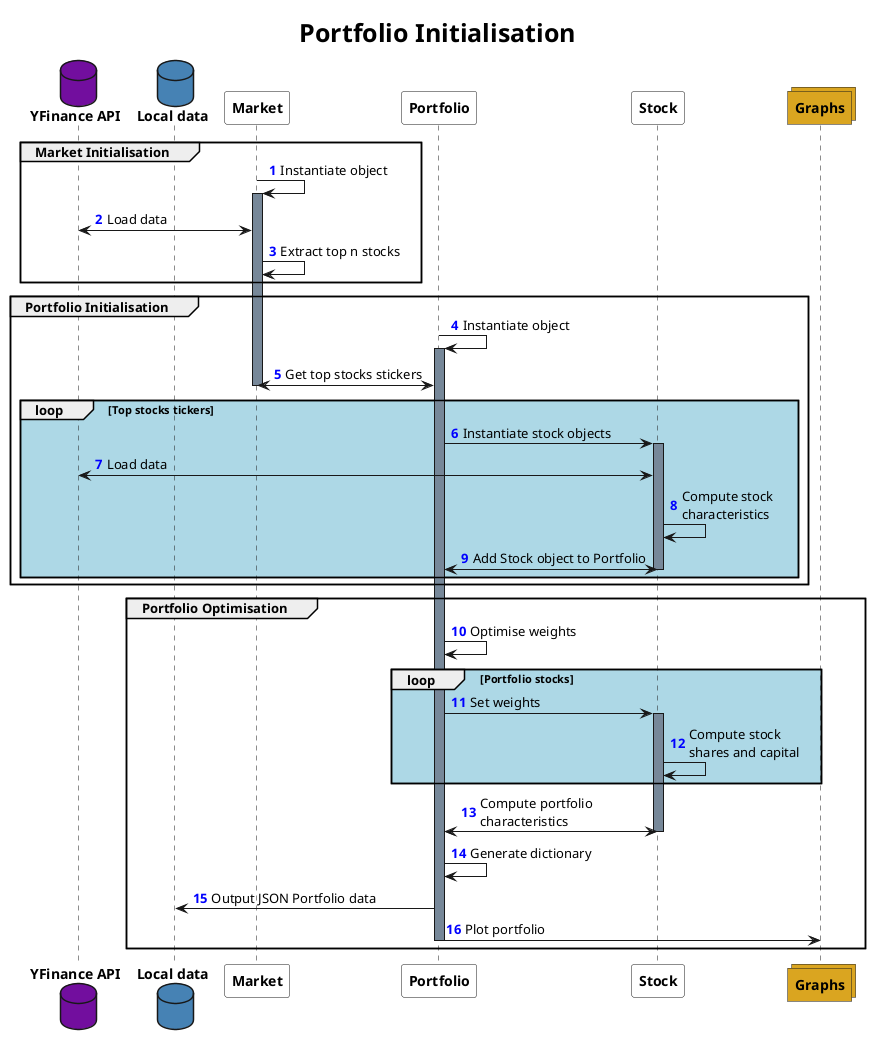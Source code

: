 @startuml

skinparam ParticipantFontStyle bold
skinparam DatabaseFontStyle bold
skinparam CollectionsFontStyle bold
skinparam BackgroundColor White
skinparam TitleFontSize 25
skinparam TitleFontStyle bold
autonumber "<font color=blue><b>"


title Portfolio Initialisation


database "YFinance API" #720E9E
database "Local data" #SteelBlue
participant Market #White
participant Portfolio #White
participant Stock #White
collections Graphs #GoldenRod

group Market Initialisation
Market -> Market: Instantiate object
activate Market #LightSlateGrey
Market <-> "YFinance API": Load data
Market -> Market: Extract top n stocks
end

group Portfolio Initialisation
Portfolio -> Portfolio: Instantiate object
activate Portfolio #LightSlateGrey
Portfolio <-> Market: Get top stocks stickers
deactivate Market
loop #LightBlue Top stocks tickers
Portfolio -> Stock: Instantiate stock objects
activate Stock #LightSlateGrey
Stock <-> "YFinance API": Load data
Stock -> Stock: Compute stock \ncharacteristics
Stock <-> Portfolio: Add Stock object to Portfolio
deactivate Stock
end

end

group Portfolio Optimisation
Portfolio -> Portfolio: Optimise weights
loop #LightBlue Portfolio stocks
Portfolio -> Stock: Set weights
activate Stock #LightSlateGrey
Stock -> Stock: Compute stock \nshares and capital
end
Stock <-> Portfolio: Compute portfolio \ncharacteristics
deactivate Stock
Portfolio -> Portfolio: Generate dictionary
Portfolio -> "Local data": Output JSON Portfolio data
Portfolio -> Graphs: Plot portfolio

deactivate Portfolio
end
@enduml